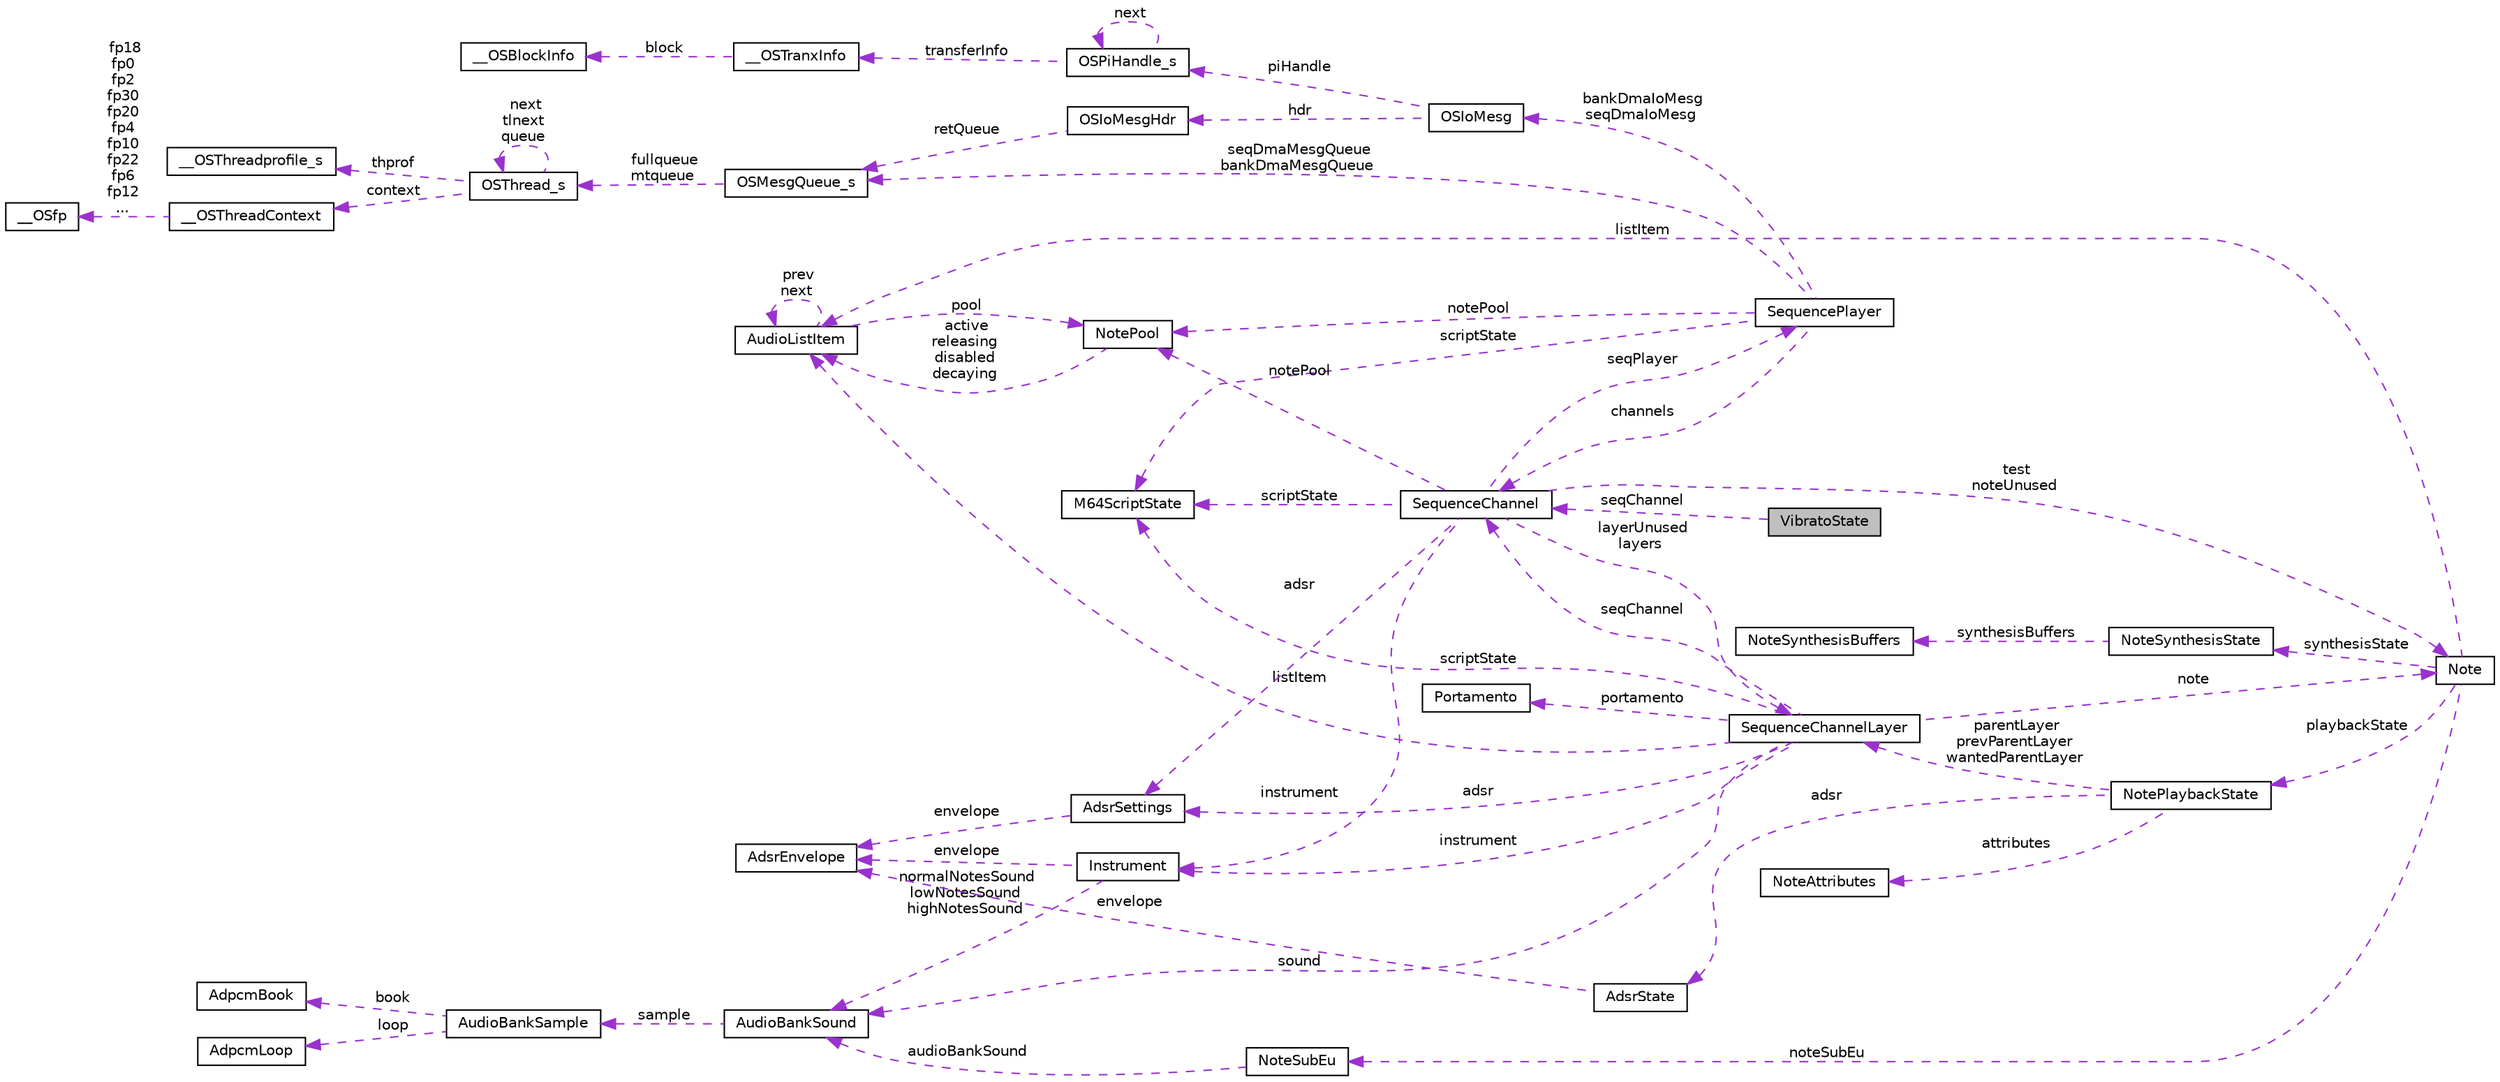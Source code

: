 digraph "VibratoState"
{
 // LATEX_PDF_SIZE
  edge [fontname="Helvetica",fontsize="10",labelfontname="Helvetica",labelfontsize="10"];
  node [fontname="Helvetica",fontsize="10",shape=record];
  rankdir="LR";
  Node1 [label="VibratoState",height=0.2,width=0.4,color="black", fillcolor="grey75", style="filled", fontcolor="black",tooltip=" "];
  Node2 -> Node1 [dir="back",color="darkorchid3",fontsize="10",style="dashed",label=" seqChannel" ,fontname="Helvetica"];
  Node2 [label="SequenceChannel",height=0.2,width=0.4,color="black", fillcolor="white", style="filled",URL="$d5/d58/structSequenceChannel.html",tooltip=" "];
  Node3 -> Node2 [dir="back",color="darkorchid3",fontsize="10",style="dashed",label=" seqPlayer" ,fontname="Helvetica"];
  Node3 [label="SequencePlayer",height=0.2,width=0.4,color="black", fillcolor="white", style="filled",URL="$d9/dde/structSequencePlayer.html",tooltip=" "];
  Node4 -> Node3 [dir="back",color="darkorchid3",fontsize="10",style="dashed",label=" scriptState" ,fontname="Helvetica"];
  Node4 [label="M64ScriptState",height=0.2,width=0.4,color="black", fillcolor="white", style="filled",URL="$d2/dbe/structM64ScriptState.html",tooltip=" "];
  Node2 -> Node3 [dir="back",color="darkorchid3",fontsize="10",style="dashed",label=" channels" ,fontname="Helvetica"];
  Node5 -> Node3 [dir="back",color="darkorchid3",fontsize="10",style="dashed",label=" seqDmaMesgQueue\nbankDmaMesgQueue" ,fontname="Helvetica"];
  Node5 [label="OSMesgQueue_s",height=0.2,width=0.4,color="black", fillcolor="white", style="filled",URL="$dc/d50/structOSMesgQueue__s.html",tooltip=" "];
  Node6 -> Node5 [dir="back",color="darkorchid3",fontsize="10",style="dashed",label=" fullqueue\nmtqueue" ,fontname="Helvetica"];
  Node6 [label="OSThread_s",height=0.2,width=0.4,color="black", fillcolor="white", style="filled",URL="$da/dec/structOSThread__s.html",tooltip=" "];
  Node7 -> Node6 [dir="back",color="darkorchid3",fontsize="10",style="dashed",label=" thprof" ,fontname="Helvetica"];
  Node7 [label="__OSThreadprofile_s",height=0.2,width=0.4,color="black", fillcolor="white", style="filled",URL="$dc/d70/struct____OSThreadprofile__s.html",tooltip=" "];
  Node6 -> Node6 [dir="back",color="darkorchid3",fontsize="10",style="dashed",label=" next\ntlnext\nqueue" ,fontname="Helvetica"];
  Node8 -> Node6 [dir="back",color="darkorchid3",fontsize="10",style="dashed",label=" context" ,fontname="Helvetica"];
  Node8 [label="__OSThreadContext",height=0.2,width=0.4,color="black", fillcolor="white", style="filled",URL="$d9/dec/struct____OSThreadContext.html",tooltip=" "];
  Node9 -> Node8 [dir="back",color="darkorchid3",fontsize="10",style="dashed",label=" fp18\nfp0\nfp2\nfp30\nfp20\nfp4\nfp10\nfp22\nfp6\nfp12\n..." ,fontname="Helvetica"];
  Node9 [label="__OSfp",height=0.2,width=0.4,color="black", fillcolor="white", style="filled",URL="$d0/d5b/union____OSfp.html",tooltip=" "];
  Node10 -> Node3 [dir="back",color="darkorchid3",fontsize="10",style="dashed",label=" bankDmaIoMesg\nseqDmaIoMesg" ,fontname="Helvetica"];
  Node10 [label="OSIoMesg",height=0.2,width=0.4,color="black", fillcolor="white", style="filled",URL="$d8/d97/structOSIoMesg.html",tooltip=" "];
  Node11 -> Node10 [dir="back",color="darkorchid3",fontsize="10",style="dashed",label=" piHandle" ,fontname="Helvetica"];
  Node11 [label="OSPiHandle_s",height=0.2,width=0.4,color="black", fillcolor="white", style="filled",URL="$d8/deb/structOSPiHandle__s.html",tooltip=" "];
  Node11 -> Node11 [dir="back",color="darkorchid3",fontsize="10",style="dashed",label=" next" ,fontname="Helvetica"];
  Node12 -> Node11 [dir="back",color="darkorchid3",fontsize="10",style="dashed",label=" transferInfo" ,fontname="Helvetica"];
  Node12 [label="__OSTranxInfo",height=0.2,width=0.4,color="black", fillcolor="white", style="filled",URL="$d2/d2e/struct____OSTranxInfo.html",tooltip=" "];
  Node13 -> Node12 [dir="back",color="darkorchid3",fontsize="10",style="dashed",label=" block" ,fontname="Helvetica"];
  Node13 [label="__OSBlockInfo",height=0.2,width=0.4,color="black", fillcolor="white", style="filled",URL="$df/df5/struct____OSBlockInfo.html",tooltip=" "];
  Node14 -> Node10 [dir="back",color="darkorchid3",fontsize="10",style="dashed",label=" hdr" ,fontname="Helvetica"];
  Node14 [label="OSIoMesgHdr",height=0.2,width=0.4,color="black", fillcolor="white", style="filled",URL="$dc/d69/structOSIoMesgHdr.html",tooltip=" "];
  Node5 -> Node14 [dir="back",color="darkorchid3",fontsize="10",style="dashed",label=" retQueue" ,fontname="Helvetica"];
  Node15 -> Node3 [dir="back",color="darkorchid3",fontsize="10",style="dashed",label=" notePool" ,fontname="Helvetica"];
  Node15 [label="NotePool",height=0.2,width=0.4,color="black", fillcolor="white", style="filled",URL="$d6/daf/structNotePool.html",tooltip=" "];
  Node16 -> Node15 [dir="back",color="darkorchid3",fontsize="10",style="dashed",label=" active\nreleasing\ndisabled\ndecaying" ,fontname="Helvetica"];
  Node16 [label="AudioListItem",height=0.2,width=0.4,color="black", fillcolor="white", style="filled",URL="$d5/ddf/structAudioListItem.html",tooltip=" "];
  Node16 -> Node16 [dir="back",color="darkorchid3",fontsize="10",style="dashed",label=" prev\nnext" ,fontname="Helvetica"];
  Node15 -> Node16 [dir="back",color="darkorchid3",fontsize="10",style="dashed",label=" pool" ,fontname="Helvetica"];
  Node4 -> Node2 [dir="back",color="darkorchid3",fontsize="10",style="dashed",label=" scriptState" ,fontname="Helvetica"];
  Node17 -> Node2 [dir="back",color="darkorchid3",fontsize="10",style="dashed",label=" instrument" ,fontname="Helvetica"];
  Node17 [label="Instrument",height=0.2,width=0.4,color="black", fillcolor="white", style="filled",URL="$d7/da0/structInstrument.html",tooltip=" "];
  Node18 -> Node17 [dir="back",color="darkorchid3",fontsize="10",style="dashed",label=" normalNotesSound\nlowNotesSound\nhighNotesSound" ,fontname="Helvetica"];
  Node18 [label="AudioBankSound",height=0.2,width=0.4,color="black", fillcolor="white", style="filled",URL="$d5/df4/structAudioBankSound.html",tooltip=" "];
  Node19 -> Node18 [dir="back",color="darkorchid3",fontsize="10",style="dashed",label=" sample" ,fontname="Helvetica"];
  Node19 [label="AudioBankSample",height=0.2,width=0.4,color="black", fillcolor="white", style="filled",URL="$d3/d6b/structAudioBankSample.html",tooltip=" "];
  Node20 -> Node19 [dir="back",color="darkorchid3",fontsize="10",style="dashed",label=" book" ,fontname="Helvetica"];
  Node20 [label="AdpcmBook",height=0.2,width=0.4,color="black", fillcolor="white", style="filled",URL="$d4/dc1/structAdpcmBook.html",tooltip=" "];
  Node21 -> Node19 [dir="back",color="darkorchid3",fontsize="10",style="dashed",label=" loop" ,fontname="Helvetica"];
  Node21 [label="AdpcmLoop",height=0.2,width=0.4,color="black", fillcolor="white", style="filled",URL="$de/d63/structAdpcmLoop.html",tooltip=" "];
  Node22 -> Node17 [dir="back",color="darkorchid3",fontsize="10",style="dashed",label=" envelope" ,fontname="Helvetica"];
  Node22 [label="AdsrEnvelope",height=0.2,width=0.4,color="black", fillcolor="white", style="filled",URL="$dd/d28/structAdsrEnvelope.html",tooltip=" "];
  Node23 -> Node2 [dir="back",color="darkorchid3",fontsize="10",style="dashed",label=" test\nnoteUnused" ,fontname="Helvetica"];
  Node23 [label="Note",height=0.2,width=0.4,color="black", fillcolor="white", style="filled",URL="$db/dfe/structNote.html",tooltip=" "];
  Node24 -> Node23 [dir="back",color="darkorchid3",fontsize="10",style="dashed",label=" synthesisState" ,fontname="Helvetica"];
  Node24 [label="NoteSynthesisState",height=0.2,width=0.4,color="black", fillcolor="white", style="filled",URL="$d1/d71/structNoteSynthesisState.html",tooltip=" "];
  Node25 -> Node24 [dir="back",color="darkorchid3",fontsize="10",style="dashed",label=" synthesisBuffers" ,fontname="Helvetica"];
  Node25 [label="NoteSynthesisBuffers",height=0.2,width=0.4,color="black", fillcolor="white", style="filled",URL="$d2/d02/structNoteSynthesisBuffers.html",tooltip=" "];
  Node26 -> Node23 [dir="back",color="darkorchid3",fontsize="10",style="dashed",label=" playbackState" ,fontname="Helvetica"];
  Node26 [label="NotePlaybackState",height=0.2,width=0.4,color="black", fillcolor="white", style="filled",URL="$dc/d74/structNotePlaybackState.html",tooltip=" "];
  Node27 -> Node26 [dir="back",color="darkorchid3",fontsize="10",style="dashed",label=" adsr" ,fontname="Helvetica"];
  Node27 [label="AdsrState",height=0.2,width=0.4,color="black", fillcolor="white", style="filled",URL="$dd/d3c/structAdsrState.html",tooltip=" "];
  Node22 -> Node27 [dir="back",color="darkorchid3",fontsize="10",style="dashed",label=" envelope" ,fontname="Helvetica"];
  Node28 -> Node26 [dir="back",color="darkorchid3",fontsize="10",style="dashed",label=" parentLayer\nprevParentLayer\nwantedParentLayer" ,fontname="Helvetica"];
  Node28 [label="SequenceChannelLayer",height=0.2,width=0.4,color="black", fillcolor="white", style="filled",URL="$d0/db5/structSequenceChannelLayer.html",tooltip=" "];
  Node18 -> Node28 [dir="back",color="darkorchid3",fontsize="10",style="dashed",label=" sound" ,fontname="Helvetica"];
  Node4 -> Node28 [dir="back",color="darkorchid3",fontsize="10",style="dashed",label=" scriptState" ,fontname="Helvetica"];
  Node17 -> Node28 [dir="back",color="darkorchid3",fontsize="10",style="dashed",label=" instrument" ,fontname="Helvetica"];
  Node23 -> Node28 [dir="back",color="darkorchid3",fontsize="10",style="dashed",label=" note" ,fontname="Helvetica"];
  Node2 -> Node28 [dir="back",color="darkorchid3",fontsize="10",style="dashed",label=" seqChannel" ,fontname="Helvetica"];
  Node29 -> Node28 [dir="back",color="darkorchid3",fontsize="10",style="dashed",label=" adsr" ,fontname="Helvetica"];
  Node29 [label="AdsrSettings",height=0.2,width=0.4,color="black", fillcolor="white", style="filled",URL="$d3/dcc/structAdsrSettings.html",tooltip=" "];
  Node22 -> Node29 [dir="back",color="darkorchid3",fontsize="10",style="dashed",label=" envelope" ,fontname="Helvetica"];
  Node16 -> Node28 [dir="back",color="darkorchid3",fontsize="10",style="dashed",label=" listItem" ,fontname="Helvetica"];
  Node30 -> Node28 [dir="back",color="darkorchid3",fontsize="10",style="dashed",label=" portamento" ,fontname="Helvetica"];
  Node30 [label="Portamento",height=0.2,width=0.4,color="black", fillcolor="white", style="filled",URL="$d4/d18/structPortamento.html",tooltip=" "];
  Node31 -> Node26 [dir="back",color="darkorchid3",fontsize="10",style="dashed",label=" attributes" ,fontname="Helvetica"];
  Node31 [label="NoteAttributes",height=0.2,width=0.4,color="black", fillcolor="white", style="filled",URL="$db/d43/structNoteAttributes.html",tooltip=" "];
  Node16 -> Node23 [dir="back",color="darkorchid3",fontsize="10",style="dashed",label=" listItem" ,fontname="Helvetica"];
  Node32 -> Node23 [dir="back",color="darkorchid3",fontsize="10",style="dashed",label=" noteSubEu" ,fontname="Helvetica"];
  Node32 [label="NoteSubEu",height=0.2,width=0.4,color="black", fillcolor="white", style="filled",URL="$d9/d16/structNoteSubEu.html",tooltip=" "];
  Node18 -> Node32 [dir="back",color="darkorchid3",fontsize="10",style="dashed",label=" audioBankSound" ,fontname="Helvetica"];
  Node28 -> Node2 [dir="back",color="darkorchid3",fontsize="10",style="dashed",label=" layerUnused\nlayers" ,fontname="Helvetica"];
  Node29 -> Node2 [dir="back",color="darkorchid3",fontsize="10",style="dashed",label=" adsr" ,fontname="Helvetica"];
  Node15 -> Node2 [dir="back",color="darkorchid3",fontsize="10",style="dashed",label=" notePool" ,fontname="Helvetica"];
}
